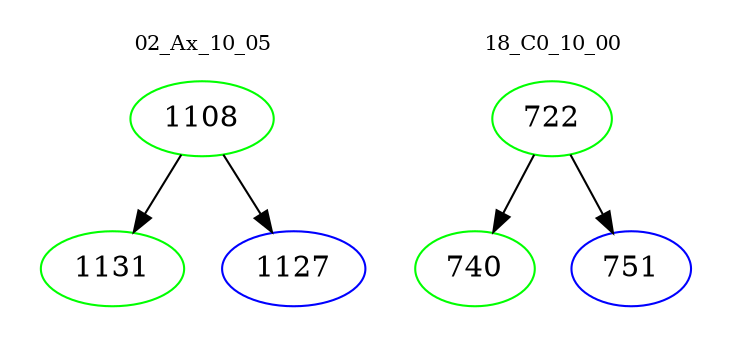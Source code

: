 digraph{
subgraph cluster_0 {
color = white
label = "02_Ax_10_05";
fontsize=10;
T0_1108 [label="1108", color="green"]
T0_1108 -> T0_1131 [color="black"]
T0_1131 [label="1131", color="green"]
T0_1108 -> T0_1127 [color="black"]
T0_1127 [label="1127", color="blue"]
}
subgraph cluster_1 {
color = white
label = "18_C0_10_00";
fontsize=10;
T1_722 [label="722", color="green"]
T1_722 -> T1_740 [color="black"]
T1_740 [label="740", color="green"]
T1_722 -> T1_751 [color="black"]
T1_751 [label="751", color="blue"]
}
}
